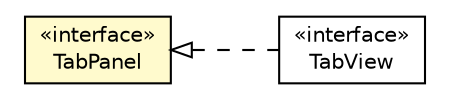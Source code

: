 #!/usr/local/bin/dot
#
# Class diagram 
# Generated by UMLGraph version R5_6-24-gf6e263 (http://www.umlgraph.org/)
#

digraph G {
	edge [fontname="Helvetica",fontsize=10,labelfontname="Helvetica",labelfontsize=10];
	node [fontname="Helvetica",fontsize=10,shape=plaintext];
	nodesep=0.25;
	ranksep=0.5;
	rankdir=LR;
	// com.gwtplatform.mvp.client.TabView
	c378486 [label=<<table title="com.gwtplatform.mvp.client.TabView" border="0" cellborder="1" cellspacing="0" cellpadding="2" port="p" href="./TabView.html">
		<tr><td><table border="0" cellspacing="0" cellpadding="1">
<tr><td align="center" balign="center"> &#171;interface&#187; </td></tr>
<tr><td align="center" balign="center"> TabView </td></tr>
		</table></td></tr>
		</table>>, URL="./TabView.html", fontname="Helvetica", fontcolor="black", fontsize=10.0];
	// com.gwtplatform.mvp.client.TabPanel
	c378487 [label=<<table title="com.gwtplatform.mvp.client.TabPanel" border="0" cellborder="1" cellspacing="0" cellpadding="2" port="p" bgcolor="lemonChiffon" href="./TabPanel.html">
		<tr><td><table border="0" cellspacing="0" cellpadding="1">
<tr><td align="center" balign="center"> &#171;interface&#187; </td></tr>
<tr><td align="center" balign="center"> TabPanel </td></tr>
		</table></td></tr>
		</table>>, URL="./TabPanel.html", fontname="Helvetica", fontcolor="black", fontsize=10.0];
	//com.gwtplatform.mvp.client.TabView implements com.gwtplatform.mvp.client.TabPanel
	c378487:p -> c378486:p [dir=back,arrowtail=empty,style=dashed];
}

